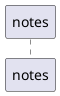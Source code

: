 @startuml notes

!unquoted procedure Note($act, $text, $align=right, $is_numbered=true)
    !if $text != ""
        rnote<<msg>> $align $act: $auto_number($is_numbered) $text
    !endif
!endprocedure

' Flips when closer to right side of screen
!unquoted procedure SelfNote($act, $text, $align=right, $is_numbered=true)
    Note($act, $text, $align, $is_numbered)
!endprocedure

!unquoted procedure ArrowNote($act, $text, $align=right, $is_numbered=true)
    Note($act, $text, $align, $is_numbered)
!endprocedure

show unlinked
participant notes
@enduml